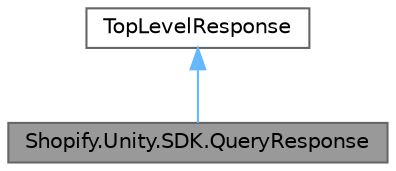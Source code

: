 digraph "Shopify.Unity.SDK.QueryResponse"
{
 // LATEX_PDF_SIZE
  bgcolor="transparent";
  edge [fontname=Helvetica,fontsize=10,labelfontname=Helvetica,labelfontsize=10];
  node [fontname=Helvetica,fontsize=10,shape=box,height=0.2,width=0.4];
  Node1 [id="Node000001",label="Shopify.Unity.SDK.QueryResponse",height=0.2,width=0.4,color="gray40", fillcolor="grey60", style="filled", fontcolor="black",tooltip="Top level response for all GraphQL queries."];
  Node2 -> Node1 [id="edge1_Node000001_Node000002",dir="back",color="steelblue1",style="solid",tooltip=" "];
  Node2 [id="Node000002",label="TopLevelResponse",height=0.2,width=0.4,color="gray40", fillcolor="white", style="filled",URL="$class_shopify_1_1_unity_1_1_s_d_k_1_1_top_level_response.html",tooltip="Base class for QueryResponse and MutationResponse , which are top-level responses for all GraphQL que..."];
}
